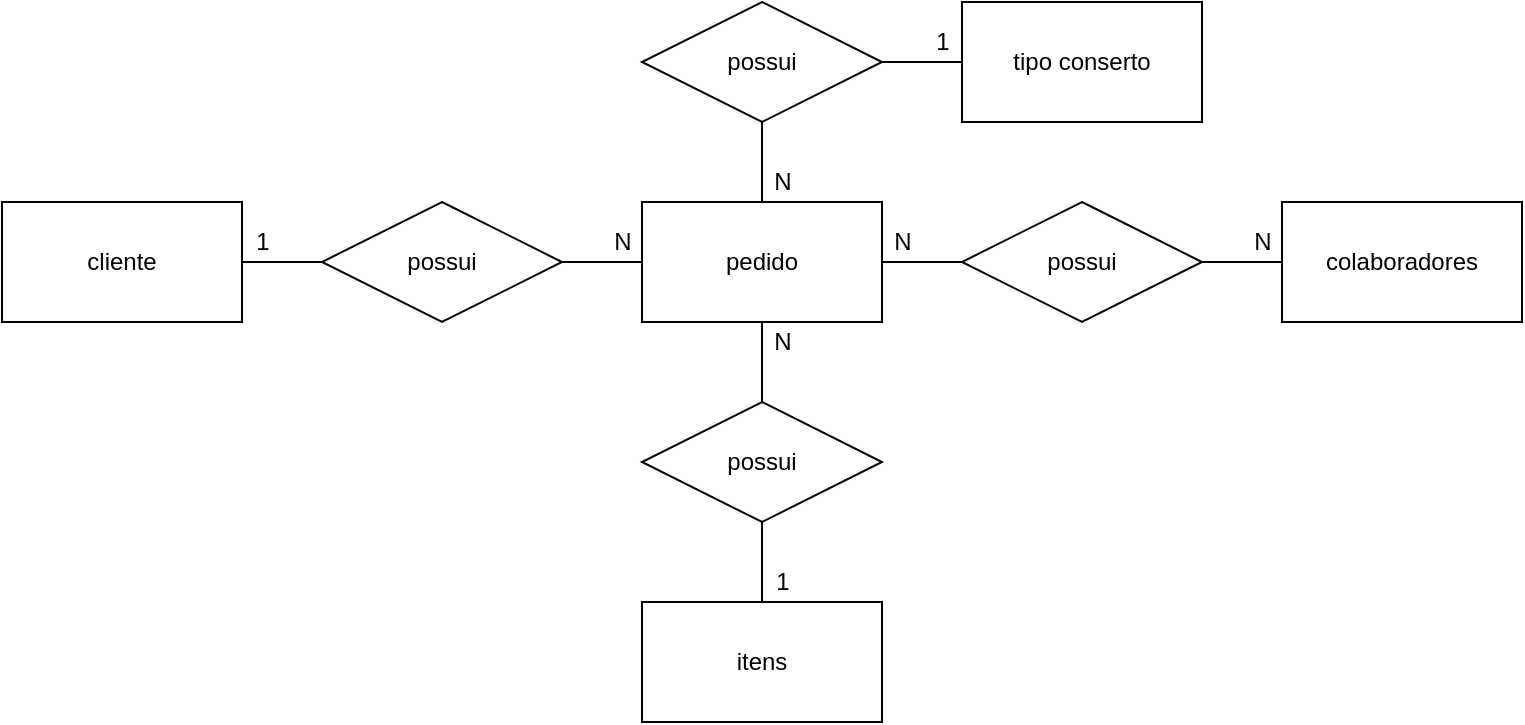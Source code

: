 <mxfile version="15.5.4" type="device" pages="2"><diagram id="-yxNrRxgU0pTgmNuzvIL" name="Conceitual"><mxGraphModel dx="661" dy="596" grid="1" gridSize="10" guides="1" tooltips="1" connect="1" arrows="1" fold="1" page="1" pageScale="1" pageWidth="827" pageHeight="1169" math="0" shadow="0"><root><mxCell id="0"/><mxCell id="1" parent="0"/><mxCell id="tN8XboyeMsRD4rU_tpvW-17" value="" style="edgeStyle=orthogonalEdgeStyle;rounded=0;orthogonalLoop=1;jettySize=auto;html=1;endArrow=none;endFill=0;" parent="1" source="tN8XboyeMsRD4rU_tpvW-1" target="tN8XboyeMsRD4rU_tpvW-9" edge="1"><mxGeometry relative="1" as="geometry"/></mxCell><mxCell id="tN8XboyeMsRD4rU_tpvW-18" value="" style="edgeStyle=orthogonalEdgeStyle;rounded=0;orthogonalLoop=1;jettySize=auto;html=1;endArrow=none;endFill=0;" parent="1" source="tN8XboyeMsRD4rU_tpvW-1" target="tN8XboyeMsRD4rU_tpvW-2" edge="1"><mxGeometry relative="1" as="geometry"/></mxCell><mxCell id="tN8XboyeMsRD4rU_tpvW-31" value="" style="edgeStyle=orthogonalEdgeStyle;rounded=0;orthogonalLoop=1;jettySize=auto;html=1;endArrow=none;endFill=0;" parent="1" source="tN8XboyeMsRD4rU_tpvW-1" target="tN8XboyeMsRD4rU_tpvW-10" edge="1"><mxGeometry relative="1" as="geometry"/></mxCell><mxCell id="tN8XboyeMsRD4rU_tpvW-1" value="pedido" style="rounded=0;whiteSpace=wrap;html=1;" parent="1" vertex="1"><mxGeometry x="360" y="200" width="120" height="60" as="geometry"/></mxCell><mxCell id="tN8XboyeMsRD4rU_tpvW-19" value="" style="edgeStyle=orthogonalEdgeStyle;rounded=0;orthogonalLoop=1;jettySize=auto;html=1;endArrow=none;endFill=0;" parent="1" source="tN8XboyeMsRD4rU_tpvW-2" target="tN8XboyeMsRD4rU_tpvW-7" edge="1"><mxGeometry relative="1" as="geometry"/></mxCell><mxCell id="tN8XboyeMsRD4rU_tpvW-2" value="possui" style="shape=rhombus;perimeter=rhombusPerimeter;whiteSpace=wrap;html=1;align=center;" parent="1" vertex="1"><mxGeometry x="520" y="200" width="120" height="60" as="geometry"/></mxCell><mxCell id="tN8XboyeMsRD4rU_tpvW-3" value="tipo conserto" style="rounded=0;whiteSpace=wrap;html=1;" parent="1" vertex="1"><mxGeometry x="520" y="100" width="120" height="60" as="geometry"/></mxCell><mxCell id="tN8XboyeMsRD4rU_tpvW-4" value="itens" style="rounded=0;whiteSpace=wrap;html=1;" parent="1" vertex="1"><mxGeometry x="360" y="400" width="120" height="60" as="geometry"/></mxCell><mxCell id="tN8XboyeMsRD4rU_tpvW-5" value="cliente" style="rounded=0;whiteSpace=wrap;html=1;" parent="1" vertex="1"><mxGeometry x="40" y="200" width="120" height="60" as="geometry"/></mxCell><mxCell id="tN8XboyeMsRD4rU_tpvW-7" value="colaboradores" style="rounded=0;whiteSpace=wrap;html=1;" parent="1" vertex="1"><mxGeometry x="680" y="200" width="120" height="60" as="geometry"/></mxCell><mxCell id="tN8XboyeMsRD4rU_tpvW-15" value="" style="edgeStyle=orthogonalEdgeStyle;rounded=0;orthogonalLoop=1;jettySize=auto;html=1;endArrow=none;endFill=0;" parent="1" source="tN8XboyeMsRD4rU_tpvW-9" target="tN8XboyeMsRD4rU_tpvW-1" edge="1"><mxGeometry relative="1" as="geometry"/></mxCell><mxCell id="tN8XboyeMsRD4rU_tpvW-16" value="" style="edgeStyle=orthogonalEdgeStyle;rounded=0;orthogonalLoop=1;jettySize=auto;html=1;endArrow=none;endFill=0;" parent="1" source="tN8XboyeMsRD4rU_tpvW-9" target="tN8XboyeMsRD4rU_tpvW-5" edge="1"><mxGeometry relative="1" as="geometry"/></mxCell><mxCell id="tN8XboyeMsRD4rU_tpvW-9" value="possui" style="shape=rhombus;perimeter=rhombusPerimeter;whiteSpace=wrap;html=1;align=center;" parent="1" vertex="1"><mxGeometry x="200" y="200" width="120" height="60" as="geometry"/></mxCell><mxCell id="tN8XboyeMsRD4rU_tpvW-12" value="" style="edgeStyle=orthogonalEdgeStyle;rounded=0;orthogonalLoop=1;jettySize=auto;html=1;endArrow=none;endFill=0;" parent="1" source="tN8XboyeMsRD4rU_tpvW-10" target="tN8XboyeMsRD4rU_tpvW-3" edge="1"><mxGeometry relative="1" as="geometry"/></mxCell><mxCell id="tN8XboyeMsRD4rU_tpvW-13" value="" style="edgeStyle=orthogonalEdgeStyle;rounded=0;orthogonalLoop=1;jettySize=auto;html=1;endArrow=none;endFill=0;" parent="1" source="tN8XboyeMsRD4rU_tpvW-10" target="tN8XboyeMsRD4rU_tpvW-1" edge="1"><mxGeometry relative="1" as="geometry"/></mxCell><mxCell id="tN8XboyeMsRD4rU_tpvW-10" value="possui" style="shape=rhombus;perimeter=rhombusPerimeter;whiteSpace=wrap;html=1;align=center;" parent="1" vertex="1"><mxGeometry x="360" y="100" width="120" height="60" as="geometry"/></mxCell><mxCell id="tN8XboyeMsRD4rU_tpvW-20" value="" style="edgeStyle=orthogonalEdgeStyle;rounded=0;orthogonalLoop=1;jettySize=auto;html=1;endArrow=none;endFill=0;" parent="1" source="tN8XboyeMsRD4rU_tpvW-11" target="tN8XboyeMsRD4rU_tpvW-1" edge="1"><mxGeometry relative="1" as="geometry"/></mxCell><mxCell id="tN8XboyeMsRD4rU_tpvW-21" value="" style="edgeStyle=orthogonalEdgeStyle;rounded=0;orthogonalLoop=1;jettySize=auto;html=1;endArrow=none;endFill=0;" parent="1" source="tN8XboyeMsRD4rU_tpvW-11" target="tN8XboyeMsRD4rU_tpvW-4" edge="1"><mxGeometry relative="1" as="geometry"/></mxCell><mxCell id="tN8XboyeMsRD4rU_tpvW-11" value="possui" style="shape=rhombus;perimeter=rhombusPerimeter;whiteSpace=wrap;html=1;align=center;" parent="1" vertex="1"><mxGeometry x="360" y="300" width="120" height="60" as="geometry"/></mxCell><mxCell id="tN8XboyeMsRD4rU_tpvW-22" value="1" style="text;html=1;align=center;verticalAlign=middle;resizable=0;points=[];autosize=1;strokeColor=none;fillColor=none;" parent="1" vertex="1"><mxGeometry x="420" y="380" width="20" height="20" as="geometry"/></mxCell><mxCell id="tN8XboyeMsRD4rU_tpvW-25" value="N" style="text;html=1;align=center;verticalAlign=middle;resizable=0;points=[];autosize=1;strokeColor=none;fillColor=none;" parent="1" vertex="1"><mxGeometry x="420" y="260" width="20" height="20" as="geometry"/></mxCell><mxCell id="tN8XboyeMsRD4rU_tpvW-26" value="N" style="text;html=1;align=center;verticalAlign=middle;resizable=0;points=[];autosize=1;strokeColor=none;fillColor=none;" parent="1" vertex="1"><mxGeometry x="420" y="180" width="20" height="20" as="geometry"/></mxCell><mxCell id="tN8XboyeMsRD4rU_tpvW-29" value="1" style="text;html=1;align=center;verticalAlign=middle;resizable=0;points=[];autosize=1;strokeColor=none;fillColor=none;" parent="1" vertex="1"><mxGeometry x="500" y="110" width="20" height="20" as="geometry"/></mxCell><mxCell id="tN8XboyeMsRD4rU_tpvW-30" value="1" style="text;html=1;align=center;verticalAlign=middle;resizable=0;points=[];autosize=1;strokeColor=none;fillColor=none;" parent="1" vertex="1"><mxGeometry x="160" y="210" width="20" height="20" as="geometry"/></mxCell><mxCell id="tN8XboyeMsRD4rU_tpvW-32" value="N" style="text;html=1;align=center;verticalAlign=middle;resizable=0;points=[];autosize=1;strokeColor=none;fillColor=none;" parent="1" vertex="1"><mxGeometry x="480" y="210" width="20" height="20" as="geometry"/></mxCell><mxCell id="tN8XboyeMsRD4rU_tpvW-34" value="N" style="text;html=1;align=center;verticalAlign=middle;resizable=0;points=[];autosize=1;strokeColor=none;fillColor=none;" parent="1" vertex="1"><mxGeometry x="660" y="210" width="20" height="20" as="geometry"/></mxCell><mxCell id="tN8XboyeMsRD4rU_tpvW-35" value="N" style="text;html=1;align=center;verticalAlign=middle;resizable=0;points=[];autosize=1;strokeColor=none;fillColor=none;" parent="1" vertex="1"><mxGeometry x="340" y="210" width="20" height="20" as="geometry"/></mxCell></root></mxGraphModel></diagram><diagram id="9tfUNgg9smhjRBi2XM06" name="logico"><mxGraphModel dx="778" dy="701" grid="1" gridSize="10" guides="1" tooltips="1" connect="1" arrows="1" fold="1" page="1" pageScale="1" pageWidth="827" pageHeight="1169" math="0" shadow="0"><root><mxCell id="_e3xekSPMO5Sk7lE8MWW-0"/><mxCell id="_e3xekSPMO5Sk7lE8MWW-1" parent="_e3xekSPMO5Sk7lE8MWW-0"/><mxCell id="83e1z5qCFKqYqjGHgBw1-0" value="Itens" style="shape=table;startSize=30;container=1;collapsible=1;childLayout=tableLayout;fixedRows=1;rowLines=0;fontStyle=1;align=center;resizeLast=1;" vertex="1" parent="_e3xekSPMO5Sk7lE8MWW-1"><mxGeometry x="280" y="260" width="180" height="100" as="geometry"/></mxCell><mxCell id="83e1z5qCFKqYqjGHgBw1-1" value="" style="shape=partialRectangle;collapsible=0;dropTarget=0;pointerEvents=0;fillColor=none;top=0;left=0;bottom=1;right=0;points=[[0,0.5],[1,0.5]];portConstraint=eastwest;" vertex="1" parent="83e1z5qCFKqYqjGHgBw1-0"><mxGeometry y="30" width="180" height="30" as="geometry"/></mxCell><mxCell id="83e1z5qCFKqYqjGHgBw1-2" value="PK" style="shape=partialRectangle;connectable=0;fillColor=none;top=0;left=0;bottom=0;right=0;fontStyle=1;overflow=hidden;" vertex="1" parent="83e1z5qCFKqYqjGHgBw1-1"><mxGeometry width="30" height="30" as="geometry"><mxRectangle width="30" height="30" as="alternateBounds"/></mxGeometry></mxCell><mxCell id="83e1z5qCFKqYqjGHgBw1-3" value="idItem" style="shape=partialRectangle;connectable=0;fillColor=none;top=0;left=0;bottom=0;right=0;align=left;spacingLeft=6;fontStyle=5;overflow=hidden;" vertex="1" parent="83e1z5qCFKqYqjGHgBw1-1"><mxGeometry x="30" width="150" height="30" as="geometry"><mxRectangle width="150" height="30" as="alternateBounds"/></mxGeometry></mxCell><mxCell id="83e1z5qCFKqYqjGHgBw1-4" value="" style="shape=partialRectangle;collapsible=0;dropTarget=0;pointerEvents=0;fillColor=none;top=0;left=0;bottom=0;right=0;points=[[0,0.5],[1,0.5]];portConstraint=eastwest;" vertex="1" parent="83e1z5qCFKqYqjGHgBw1-0"><mxGeometry y="60" width="180" height="30" as="geometry"/></mxCell><mxCell id="83e1z5qCFKqYqjGHgBw1-5" value="" style="shape=partialRectangle;connectable=0;fillColor=none;top=0;left=0;bottom=0;right=0;editable=1;overflow=hidden;" vertex="1" parent="83e1z5qCFKqYqjGHgBw1-4"><mxGeometry width="30" height="30" as="geometry"><mxRectangle width="30" height="30" as="alternateBounds"/></mxGeometry></mxCell><mxCell id="83e1z5qCFKqYqjGHgBw1-6" value="Descricao" style="shape=partialRectangle;connectable=0;fillColor=none;top=0;left=0;bottom=0;right=0;align=left;spacingLeft=6;overflow=hidden;" vertex="1" parent="83e1z5qCFKqYqjGHgBw1-4"><mxGeometry x="30" width="150" height="30" as="geometry"><mxRectangle width="150" height="30" as="alternateBounds"/></mxGeometry></mxCell><mxCell id="83e1z5qCFKqYqjGHgBw1-13" value="TipoConserto" style="shape=table;startSize=30;container=1;collapsible=1;childLayout=tableLayout;fixedRows=1;rowLines=0;fontStyle=1;align=center;resizeLast=1;" vertex="1" parent="_e3xekSPMO5Sk7lE8MWW-1"><mxGeometry x="540" y="320" width="180" height="100" as="geometry"/></mxCell><mxCell id="83e1z5qCFKqYqjGHgBw1-14" value="" style="shape=partialRectangle;collapsible=0;dropTarget=0;pointerEvents=0;fillColor=none;top=0;left=0;bottom=1;right=0;points=[[0,0.5],[1,0.5]];portConstraint=eastwest;" vertex="1" parent="83e1z5qCFKqYqjGHgBw1-13"><mxGeometry y="30" width="180" height="30" as="geometry"/></mxCell><mxCell id="83e1z5qCFKqYqjGHgBw1-15" value="PK" style="shape=partialRectangle;connectable=0;fillColor=none;top=0;left=0;bottom=0;right=0;fontStyle=1;overflow=hidden;" vertex="1" parent="83e1z5qCFKqYqjGHgBw1-14"><mxGeometry width="30" height="30" as="geometry"><mxRectangle width="30" height="30" as="alternateBounds"/></mxGeometry></mxCell><mxCell id="83e1z5qCFKqYqjGHgBw1-16" value="idTipoConserto" style="shape=partialRectangle;connectable=0;fillColor=none;top=0;left=0;bottom=0;right=0;align=left;spacingLeft=6;fontStyle=5;overflow=hidden;" vertex="1" parent="83e1z5qCFKqYqjGHgBw1-14"><mxGeometry x="30" width="150" height="30" as="geometry"><mxRectangle width="150" height="30" as="alternateBounds"/></mxGeometry></mxCell><mxCell id="83e1z5qCFKqYqjGHgBw1-17" value="" style="shape=partialRectangle;collapsible=0;dropTarget=0;pointerEvents=0;fillColor=none;top=0;left=0;bottom=0;right=0;points=[[0,0.5],[1,0.5]];portConstraint=eastwest;" vertex="1" parent="83e1z5qCFKqYqjGHgBw1-13"><mxGeometry y="60" width="180" height="30" as="geometry"/></mxCell><mxCell id="83e1z5qCFKqYqjGHgBw1-18" value="" style="shape=partialRectangle;connectable=0;fillColor=none;top=0;left=0;bottom=0;right=0;editable=1;overflow=hidden;" vertex="1" parent="83e1z5qCFKqYqjGHgBw1-17"><mxGeometry width="30" height="30" as="geometry"><mxRectangle width="30" height="30" as="alternateBounds"/></mxGeometry></mxCell><mxCell id="83e1z5qCFKqYqjGHgBw1-19" value="Descricao" style="shape=partialRectangle;connectable=0;fillColor=none;top=0;left=0;bottom=0;right=0;align=left;spacingLeft=6;overflow=hidden;" vertex="1" parent="83e1z5qCFKqYqjGHgBw1-17"><mxGeometry x="30" width="150" height="30" as="geometry"><mxRectangle width="150" height="30" as="alternateBounds"/></mxGeometry></mxCell><mxCell id="83e1z5qCFKqYqjGHgBw1-26" value="colaboradores" style="shape=table;startSize=30;container=1;collapsible=1;childLayout=tableLayout;fixedRows=1;rowLines=0;fontStyle=1;align=center;resizeLast=1;" vertex="1" parent="_e3xekSPMO5Sk7lE8MWW-1"><mxGeometry x="40" y="40" width="180" height="130" as="geometry"/></mxCell><mxCell id="83e1z5qCFKqYqjGHgBw1-27" value="" style="shape=partialRectangle;collapsible=0;dropTarget=0;pointerEvents=0;fillColor=none;top=0;left=0;bottom=1;right=0;points=[[0,0.5],[1,0.5]];portConstraint=eastwest;" vertex="1" parent="83e1z5qCFKqYqjGHgBw1-26"><mxGeometry y="30" width="180" height="30" as="geometry"/></mxCell><mxCell id="83e1z5qCFKqYqjGHgBw1-28" value="PK" style="shape=partialRectangle;connectable=0;fillColor=none;top=0;left=0;bottom=0;right=0;fontStyle=1;overflow=hidden;" vertex="1" parent="83e1z5qCFKqYqjGHgBw1-27"><mxGeometry width="30" height="30" as="geometry"><mxRectangle width="30" height="30" as="alternateBounds"/></mxGeometry></mxCell><mxCell id="83e1z5qCFKqYqjGHgBw1-29" value="idColaborador" style="shape=partialRectangle;connectable=0;fillColor=none;top=0;left=0;bottom=0;right=0;align=left;spacingLeft=6;fontStyle=5;overflow=hidden;" vertex="1" parent="83e1z5qCFKqYqjGHgBw1-27"><mxGeometry x="30" width="150" height="30" as="geometry"><mxRectangle width="150" height="30" as="alternateBounds"/></mxGeometry></mxCell><mxCell id="83e1z5qCFKqYqjGHgBw1-30" value="" style="shape=partialRectangle;collapsible=0;dropTarget=0;pointerEvents=0;fillColor=none;top=0;left=0;bottom=0;right=0;points=[[0,0.5],[1,0.5]];portConstraint=eastwest;" vertex="1" parent="83e1z5qCFKqYqjGHgBw1-26"><mxGeometry y="60" width="180" height="30" as="geometry"/></mxCell><mxCell id="83e1z5qCFKqYqjGHgBw1-31" value="" style="shape=partialRectangle;connectable=0;fillColor=none;top=0;left=0;bottom=0;right=0;editable=1;overflow=hidden;" vertex="1" parent="83e1z5qCFKqYqjGHgBw1-30"><mxGeometry width="30" height="30" as="geometry"><mxRectangle width="30" height="30" as="alternateBounds"/></mxGeometry></mxCell><mxCell id="83e1z5qCFKqYqjGHgBw1-32" value="Nome" style="shape=partialRectangle;connectable=0;fillColor=none;top=0;left=0;bottom=0;right=0;align=left;spacingLeft=6;overflow=hidden;" vertex="1" parent="83e1z5qCFKqYqjGHgBw1-30"><mxGeometry x="30" width="150" height="30" as="geometry"><mxRectangle width="150" height="30" as="alternateBounds"/></mxGeometry></mxCell><mxCell id="83e1z5qCFKqYqjGHgBw1-33" value="" style="shape=partialRectangle;collapsible=0;dropTarget=0;pointerEvents=0;fillColor=none;top=0;left=0;bottom=0;right=0;points=[[0,0.5],[1,0.5]];portConstraint=eastwest;" vertex="1" parent="83e1z5qCFKqYqjGHgBw1-26"><mxGeometry y="90" width="180" height="30" as="geometry"/></mxCell><mxCell id="83e1z5qCFKqYqjGHgBw1-34" value="" style="shape=partialRectangle;connectable=0;fillColor=none;top=0;left=0;bottom=0;right=0;editable=1;overflow=hidden;" vertex="1" parent="83e1z5qCFKqYqjGHgBw1-33"><mxGeometry width="30" height="30" as="geometry"><mxRectangle width="30" height="30" as="alternateBounds"/></mxGeometry></mxCell><mxCell id="83e1z5qCFKqYqjGHgBw1-35" value="Salario" style="shape=partialRectangle;connectable=0;fillColor=none;top=0;left=0;bottom=0;right=0;align=left;spacingLeft=6;overflow=hidden;" vertex="1" parent="83e1z5qCFKqYqjGHgBw1-33"><mxGeometry x="30" width="150" height="30" as="geometry"><mxRectangle width="150" height="30" as="alternateBounds"/></mxGeometry></mxCell><mxCell id="83e1z5qCFKqYqjGHgBw1-39" value="PedidosColaboradores" style="shape=table;startSize=30;container=1;collapsible=1;childLayout=tableLayout;fixedRows=1;rowLines=0;fontStyle=1;align=center;resizeLast=1;" vertex="1" parent="_e3xekSPMO5Sk7lE8MWW-1"><mxGeometry x="280" y="40" width="180" height="100" as="geometry"/></mxCell><mxCell id="83e1z5qCFKqYqjGHgBw1-40" value="" style="shape=partialRectangle;collapsible=0;dropTarget=0;pointerEvents=0;fillColor=none;top=0;left=0;bottom=0;right=0;points=[[0,0.5],[1,0.5]];portConstraint=eastwest;" vertex="1" parent="83e1z5qCFKqYqjGHgBw1-39"><mxGeometry y="30" width="180" height="30" as="geometry"/></mxCell><mxCell id="83e1z5qCFKqYqjGHgBw1-41" value="FK" style="shape=partialRectangle;connectable=0;fillColor=none;top=0;left=0;bottom=0;right=0;fontStyle=1;overflow=hidden;" vertex="1" parent="83e1z5qCFKqYqjGHgBw1-40"><mxGeometry width="60" height="30" as="geometry"><mxRectangle width="60" height="30" as="alternateBounds"/></mxGeometry></mxCell><mxCell id="83e1z5qCFKqYqjGHgBw1-42" value="idPedido" style="shape=partialRectangle;connectable=0;fillColor=none;top=0;left=0;bottom=0;right=0;align=left;spacingLeft=6;fontStyle=5;overflow=hidden;" vertex="1" parent="83e1z5qCFKqYqjGHgBw1-40"><mxGeometry x="60" width="120" height="30" as="geometry"><mxRectangle width="120" height="30" as="alternateBounds"/></mxGeometry></mxCell><mxCell id="83e1z5qCFKqYqjGHgBw1-43" value="" style="shape=partialRectangle;collapsible=0;dropTarget=0;pointerEvents=0;fillColor=none;top=0;left=0;bottom=1;right=0;points=[[0,0.5],[1,0.5]];portConstraint=eastwest;strokeColor=none;" vertex="1" parent="83e1z5qCFKqYqjGHgBw1-39"><mxGeometry y="60" width="180" height="30" as="geometry"/></mxCell><mxCell id="83e1z5qCFKqYqjGHgBw1-44" value="FK" style="shape=partialRectangle;connectable=0;fillColor=none;top=0;left=0;bottom=0;right=0;fontStyle=1;overflow=hidden;" vertex="1" parent="83e1z5qCFKqYqjGHgBw1-43"><mxGeometry width="60" height="30" as="geometry"><mxRectangle width="60" height="30" as="alternateBounds"/></mxGeometry></mxCell><mxCell id="83e1z5qCFKqYqjGHgBw1-45" value="idColaborador" style="shape=partialRectangle;connectable=0;fillColor=none;top=0;left=0;bottom=0;right=0;align=left;spacingLeft=6;fontStyle=5;overflow=hidden;" vertex="1" parent="83e1z5qCFKqYqjGHgBw1-43"><mxGeometry x="60" width="120" height="30" as="geometry"><mxRectangle width="120" height="30" as="alternateBounds"/></mxGeometry></mxCell><mxCell id="83e1z5qCFKqYqjGHgBw1-52" value="Pedidos" style="shape=table;startSize=30;container=1;collapsible=1;childLayout=tableLayout;fixedRows=1;rowLines=0;fontStyle=1;align=center;resizeLast=1;" vertex="1" parent="_e3xekSPMO5Sk7lE8MWW-1"><mxGeometry x="540" y="40" width="180" height="220" as="geometry"/></mxCell><mxCell id="83e1z5qCFKqYqjGHgBw1-53" value="" style="shape=partialRectangle;collapsible=0;dropTarget=0;pointerEvents=0;fillColor=none;top=0;left=0;bottom=0;right=0;points=[[0,0.5],[1,0.5]];portConstraint=eastwest;" vertex="1" parent="83e1z5qCFKqYqjGHgBw1-52"><mxGeometry y="30" width="180" height="30" as="geometry"/></mxCell><mxCell id="83e1z5qCFKqYqjGHgBw1-54" value="PK" style="shape=partialRectangle;connectable=0;fillColor=none;top=0;left=0;bottom=0;right=0;fontStyle=1;overflow=hidden;" vertex="1" parent="83e1z5qCFKqYqjGHgBw1-53"><mxGeometry width="60" height="30" as="geometry"><mxRectangle width="60" height="30" as="alternateBounds"/></mxGeometry></mxCell><mxCell id="83e1z5qCFKqYqjGHgBw1-55" value="idPedido" style="shape=partialRectangle;connectable=0;fillColor=none;top=0;left=0;bottom=0;right=0;align=left;spacingLeft=6;fontStyle=5;overflow=hidden;" vertex="1" parent="83e1z5qCFKqYqjGHgBw1-53"><mxGeometry x="60" width="120" height="30" as="geometry"><mxRectangle width="120" height="30" as="alternateBounds"/></mxGeometry></mxCell><mxCell id="83e1z5qCFKqYqjGHgBw1-56" value="" style="shape=partialRectangle;collapsible=0;dropTarget=0;pointerEvents=0;fillColor=none;top=0;left=0;bottom=1;right=0;points=[[0,0.5],[1,0.5]];portConstraint=eastwest;strokeColor=none;" vertex="1" parent="83e1z5qCFKqYqjGHgBw1-52"><mxGeometry y="60" width="180" height="30" as="geometry"/></mxCell><mxCell id="83e1z5qCFKqYqjGHgBw1-57" value="FK" style="shape=partialRectangle;connectable=0;fillColor=none;top=0;left=0;bottom=0;right=0;fontStyle=1;overflow=hidden;" vertex="1" parent="83e1z5qCFKqYqjGHgBw1-56"><mxGeometry width="60" height="30" as="geometry"><mxRectangle width="60" height="30" as="alternateBounds"/></mxGeometry></mxCell><mxCell id="83e1z5qCFKqYqjGHgBw1-58" value="idCliente" style="shape=partialRectangle;connectable=0;fillColor=none;top=0;left=0;bottom=0;right=0;align=left;spacingLeft=6;fontStyle=5;overflow=hidden;" vertex="1" parent="83e1z5qCFKqYqjGHgBw1-56"><mxGeometry x="60" width="120" height="30" as="geometry"><mxRectangle width="120" height="30" as="alternateBounds"/></mxGeometry></mxCell><mxCell id="83e1z5qCFKqYqjGHgBw1-65" value="" style="shape=partialRectangle;collapsible=0;dropTarget=0;pointerEvents=0;fillColor=none;top=0;left=0;bottom=1;right=0;points=[[0,0.5],[1,0.5]];portConstraint=eastwest;strokeColor=none;" vertex="1" parent="83e1z5qCFKqYqjGHgBw1-52"><mxGeometry y="90" width="180" height="30" as="geometry"/></mxCell><mxCell id="83e1z5qCFKqYqjGHgBw1-66" value="FK" style="shape=partialRectangle;connectable=0;fillColor=none;top=0;left=0;bottom=0;right=0;fontStyle=1;overflow=hidden;" vertex="1" parent="83e1z5qCFKqYqjGHgBw1-65"><mxGeometry width="60" height="30" as="geometry"><mxRectangle width="60" height="30" as="alternateBounds"/></mxGeometry></mxCell><mxCell id="83e1z5qCFKqYqjGHgBw1-67" value="idTipoConserto" style="shape=partialRectangle;connectable=0;fillColor=none;top=0;left=0;bottom=0;right=0;align=left;spacingLeft=6;fontStyle=5;overflow=hidden;" vertex="1" parent="83e1z5qCFKqYqjGHgBw1-65"><mxGeometry x="60" width="120" height="30" as="geometry"><mxRectangle width="120" height="30" as="alternateBounds"/></mxGeometry></mxCell><mxCell id="83e1z5qCFKqYqjGHgBw1-68" value="" style="shape=partialRectangle;collapsible=0;dropTarget=0;pointerEvents=0;fillColor=none;top=0;left=0;bottom=1;right=0;points=[[0,0.5],[1,0.5]];portConstraint=eastwest;" vertex="1" parent="83e1z5qCFKqYqjGHgBw1-52"><mxGeometry y="120" width="180" height="30" as="geometry"/></mxCell><mxCell id="83e1z5qCFKqYqjGHgBw1-69" value="FK" style="shape=partialRectangle;connectable=0;fillColor=none;top=0;left=0;bottom=0;right=0;fontStyle=1;overflow=hidden;" vertex="1" parent="83e1z5qCFKqYqjGHgBw1-68"><mxGeometry width="60" height="30" as="geometry"><mxRectangle width="60" height="30" as="alternateBounds"/></mxGeometry></mxCell><mxCell id="83e1z5qCFKqYqjGHgBw1-70" value="idItem" style="shape=partialRectangle;connectable=0;fillColor=none;top=0;left=0;bottom=0;right=0;align=left;spacingLeft=6;fontStyle=5;overflow=hidden;" vertex="1" parent="83e1z5qCFKqYqjGHgBw1-68"><mxGeometry x="60" width="120" height="30" as="geometry"><mxRectangle width="120" height="30" as="alternateBounds"/></mxGeometry></mxCell><mxCell id="83e1z5qCFKqYqjGHgBw1-59" value="" style="shape=partialRectangle;collapsible=0;dropTarget=0;pointerEvents=0;fillColor=none;top=0;left=0;bottom=0;right=0;points=[[0,0.5],[1,0.5]];portConstraint=eastwest;" vertex="1" parent="83e1z5qCFKqYqjGHgBw1-52"><mxGeometry y="150" width="180" height="30" as="geometry"/></mxCell><mxCell id="83e1z5qCFKqYqjGHgBw1-60" value="" style="shape=partialRectangle;connectable=0;fillColor=none;top=0;left=0;bottom=0;right=0;editable=1;overflow=hidden;" vertex="1" parent="83e1z5qCFKqYqjGHgBw1-59"><mxGeometry width="60" height="30" as="geometry"><mxRectangle width="60" height="30" as="alternateBounds"/></mxGeometry></mxCell><mxCell id="83e1z5qCFKqYqjGHgBw1-61" value="Row 3" style="shape=partialRectangle;connectable=0;fillColor=none;top=0;left=0;bottom=0;right=0;align=left;spacingLeft=6;overflow=hidden;" vertex="1" parent="83e1z5qCFKqYqjGHgBw1-59"><mxGeometry x="60" width="120" height="30" as="geometry"><mxRectangle width="120" height="30" as="alternateBounds"/></mxGeometry></mxCell><mxCell id="83e1z5qCFKqYqjGHgBw1-62" value="" style="shape=partialRectangle;collapsible=0;dropTarget=0;pointerEvents=0;fillColor=none;top=0;left=0;bottom=0;right=0;points=[[0,0.5],[1,0.5]];portConstraint=eastwest;" vertex="1" parent="83e1z5qCFKqYqjGHgBw1-52"><mxGeometry y="180" width="180" height="30" as="geometry"/></mxCell><mxCell id="83e1z5qCFKqYqjGHgBw1-63" value="" style="shape=partialRectangle;connectable=0;fillColor=none;top=0;left=0;bottom=0;right=0;editable=1;overflow=hidden;" vertex="1" parent="83e1z5qCFKqYqjGHgBw1-62"><mxGeometry width="60" height="30" as="geometry"><mxRectangle width="60" height="30" as="alternateBounds"/></mxGeometry></mxCell><mxCell id="83e1z5qCFKqYqjGHgBw1-64" value="Row 4" style="shape=partialRectangle;connectable=0;fillColor=none;top=0;left=0;bottom=0;right=0;align=left;spacingLeft=6;overflow=hidden;" vertex="1" parent="83e1z5qCFKqYqjGHgBw1-62"><mxGeometry x="60" width="120" height="30" as="geometry"><mxRectangle width="120" height="30" as="alternateBounds"/></mxGeometry></mxCell><mxCell id="83e1z5qCFKqYqjGHgBw1-71" value="Clientes" style="shape=table;startSize=30;container=1;collapsible=1;childLayout=tableLayout;fixedRows=1;rowLines=0;fontStyle=1;align=center;resizeLast=1;" vertex="1" parent="_e3xekSPMO5Sk7lE8MWW-1"><mxGeometry x="40" y="220" width="180" height="100" as="geometry"/></mxCell><mxCell id="83e1z5qCFKqYqjGHgBw1-72" value="" style="shape=partialRectangle;collapsible=0;dropTarget=0;pointerEvents=0;fillColor=none;top=0;left=0;bottom=1;right=0;points=[[0,0.5],[1,0.5]];portConstraint=eastwest;" vertex="1" parent="83e1z5qCFKqYqjGHgBw1-71"><mxGeometry y="30" width="180" height="30" as="geometry"/></mxCell><mxCell id="83e1z5qCFKqYqjGHgBw1-73" value="PK" style="shape=partialRectangle;connectable=0;fillColor=none;top=0;left=0;bottom=0;right=0;fontStyle=1;overflow=hidden;" vertex="1" parent="83e1z5qCFKqYqjGHgBw1-72"><mxGeometry width="30" height="30" as="geometry"><mxRectangle width="30" height="30" as="alternateBounds"/></mxGeometry></mxCell><mxCell id="83e1z5qCFKqYqjGHgBw1-74" value="idCliente" style="shape=partialRectangle;connectable=0;fillColor=none;top=0;left=0;bottom=0;right=0;align=left;spacingLeft=6;fontStyle=5;overflow=hidden;" vertex="1" parent="83e1z5qCFKqYqjGHgBw1-72"><mxGeometry x="30" width="150" height="30" as="geometry"><mxRectangle width="150" height="30" as="alternateBounds"/></mxGeometry></mxCell><mxCell id="83e1z5qCFKqYqjGHgBw1-75" value="" style="shape=partialRectangle;collapsible=0;dropTarget=0;pointerEvents=0;fillColor=none;top=0;left=0;bottom=0;right=0;points=[[0,0.5],[1,0.5]];portConstraint=eastwest;" vertex="1" parent="83e1z5qCFKqYqjGHgBw1-71"><mxGeometry y="60" width="180" height="30" as="geometry"/></mxCell><mxCell id="83e1z5qCFKqYqjGHgBw1-76" value="" style="shape=partialRectangle;connectable=0;fillColor=none;top=0;left=0;bottom=0;right=0;editable=1;overflow=hidden;" vertex="1" parent="83e1z5qCFKqYqjGHgBw1-75"><mxGeometry width="30" height="30" as="geometry"><mxRectangle width="30" height="30" as="alternateBounds"/></mxGeometry></mxCell><mxCell id="83e1z5qCFKqYqjGHgBw1-77" value="Nome" style="shape=partialRectangle;connectable=0;fillColor=none;top=0;left=0;bottom=0;right=0;align=left;spacingLeft=6;overflow=hidden;" vertex="1" parent="83e1z5qCFKqYqjGHgBw1-75"><mxGeometry x="30" width="150" height="30" as="geometry"><mxRectangle width="150" height="30" as="alternateBounds"/></mxGeometry></mxCell><mxCell id="83e1z5qCFKqYqjGHgBw1-84" value="" style="edgeStyle=entityRelationEdgeStyle;fontSize=12;html=1;endArrow=ERoneToMany;rounded=0;" edge="1" parent="_e3xekSPMO5Sk7lE8MWW-1" source="83e1z5qCFKqYqjGHgBw1-1" target="83e1z5qCFKqYqjGHgBw1-68"><mxGeometry width="100" height="100" relative="1" as="geometry"><mxPoint x="50" y="470" as="sourcePoint"/><mxPoint x="150" y="370" as="targetPoint"/></mxGeometry></mxCell><mxCell id="83e1z5qCFKqYqjGHgBw1-86" value="" style="edgeStyle=entityRelationEdgeStyle;fontSize=12;html=1;endArrow=ERoneToMany;rounded=0;entryX=1;entryY=0.5;entryDx=0;entryDy=0;" edge="1" parent="_e3xekSPMO5Sk7lE8MWW-1" source="83e1z5qCFKqYqjGHgBw1-14" target="83e1z5qCFKqYqjGHgBw1-65"><mxGeometry width="100" height="100" relative="1" as="geometry"><mxPoint x="330" y="500" as="sourcePoint"/><mxPoint x="430" y="400" as="targetPoint"/></mxGeometry></mxCell><mxCell id="83e1z5qCFKqYqjGHgBw1-88" value="" style="edgeStyle=entityRelationEdgeStyle;fontSize=12;html=1;endArrow=ERoneToMany;rounded=0;" edge="1" parent="_e3xekSPMO5Sk7lE8MWW-1" source="83e1z5qCFKqYqjGHgBw1-27" target="83e1z5qCFKqYqjGHgBw1-43"><mxGeometry width="100" height="100" relative="1" as="geometry"><mxPoint x="270" y="430" as="sourcePoint"/><mxPoint x="370" y="330" as="targetPoint"/></mxGeometry></mxCell><mxCell id="83e1z5qCFKqYqjGHgBw1-89" value="" style="edgeStyle=entityRelationEdgeStyle;fontSize=12;html=1;endArrow=ERoneToMany;rounded=0;entryX=0;entryY=0.5;entryDx=0;entryDy=0;exitX=1;exitY=0.5;exitDx=0;exitDy=0;" edge="1" parent="_e3xekSPMO5Sk7lE8MWW-1" source="83e1z5qCFKqYqjGHgBw1-72" target="83e1z5qCFKqYqjGHgBw1-56"><mxGeometry width="100" height="100" relative="1" as="geometry"><mxPoint x="160" y="450" as="sourcePoint"/><mxPoint x="260" y="350" as="targetPoint"/></mxGeometry></mxCell><mxCell id="83e1z5qCFKqYqjGHgBw1-87" value="" style="edgeStyle=entityRelationEdgeStyle;fontSize=12;html=1;endArrow=ERoneToMany;rounded=0;" edge="1" parent="_e3xekSPMO5Sk7lE8MWW-1" source="83e1z5qCFKqYqjGHgBw1-53" target="83e1z5qCFKqYqjGHgBw1-40"><mxGeometry width="100" height="100" relative="1" as="geometry"><mxPoint x="310" y="470" as="sourcePoint"/><mxPoint x="410" y="370" as="targetPoint"/></mxGeometry></mxCell></root></mxGraphModel></diagram></mxfile>